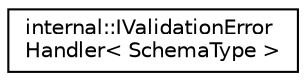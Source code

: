 digraph "Graphical Class Hierarchy"
{
 // LATEX_PDF_SIZE
  edge [fontname="Helvetica",fontsize="10",labelfontname="Helvetica",labelfontsize="10"];
  node [fontname="Helvetica",fontsize="10",shape=record];
  rankdir="LR";
  Node0 [label="internal::IValidationError\lHandler\< SchemaType \>",height=0.2,width=0.4,color="black", fillcolor="white", style="filled",URL="$classinternal_1_1_i_validation_error_handler.html",tooltip=" "];
}
